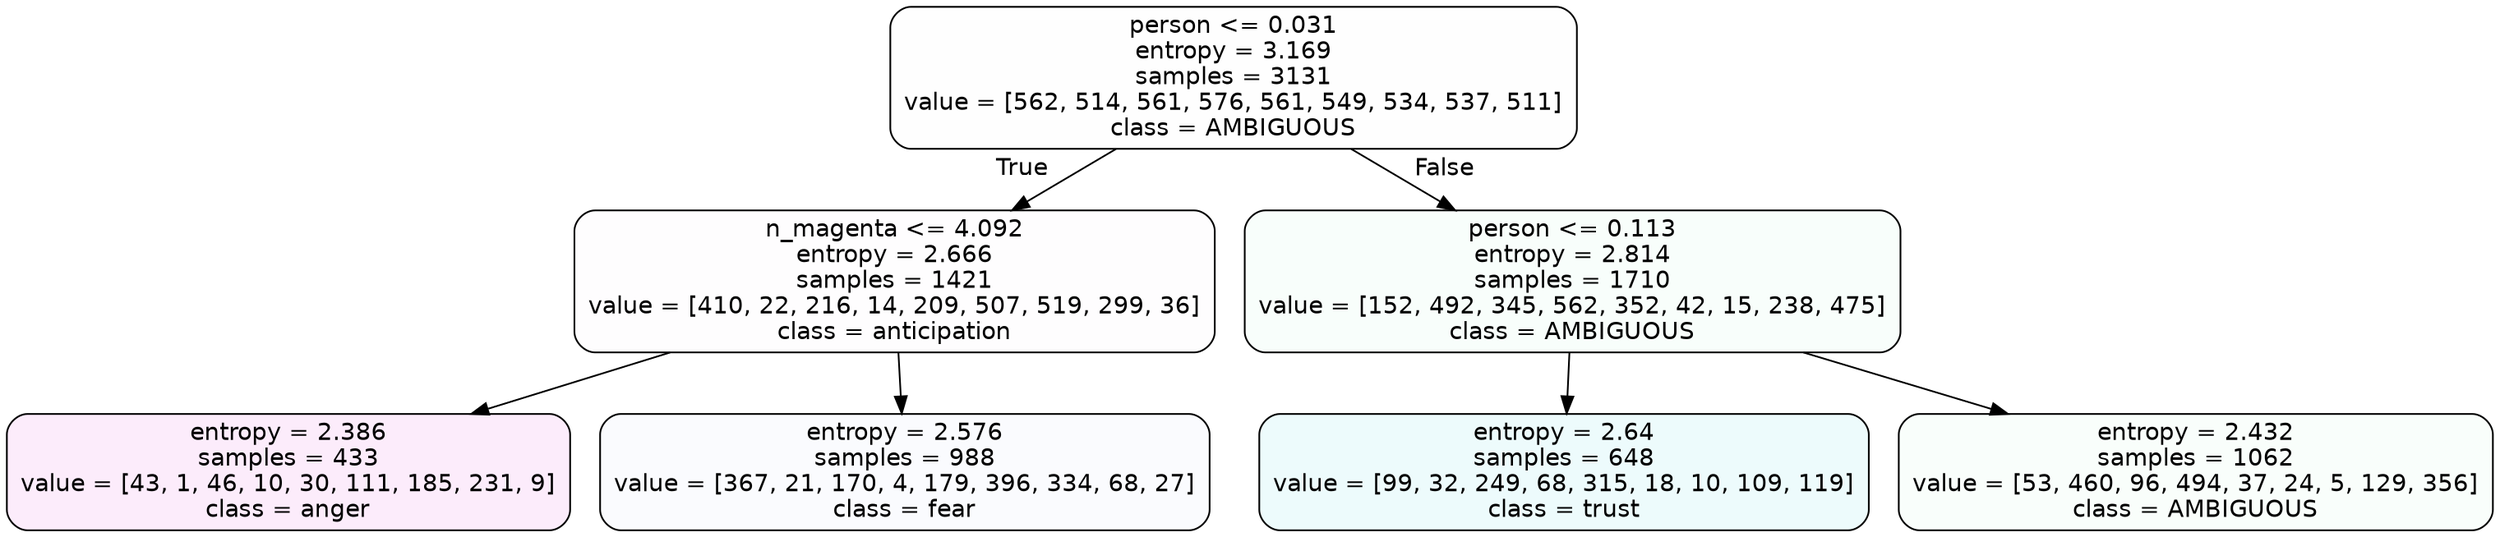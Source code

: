 digraph Tree {
node [shape=box, style="filled, rounded", color="black", fontname=helvetica] ;
edge [fontname=helvetica] ;
0 [label="person <= 0.031\nentropy = 3.169\nsamples = 3131\nvalue = [562, 514, 561, 576, 561, 549, 534, 537, 511]\nclass = AMBIGUOUS", fillcolor="#39e58101"] ;
1 [label="n_magenta <= 4.092\nentropy = 2.666\nsamples = 1421\nvalue = [410, 22, 216, 14, 209, 507, 519, 299, 36]\nclass = anticipation", fillcolor="#8139e502"] ;
0 -> 1 [labeldistance=2.5, labelangle=45, headlabel="True"] ;
2 [label="entropy = 2.386\nsamples = 433\nvalue = [43, 1, 46, 10, 30, 111, 185, 231, 9]\nclass = anger", fillcolor="#e539d718"] ;
1 -> 2 ;
3 [label="entropy = 2.576\nsamples = 988\nvalue = [367, 21, 170, 4, 179, 396, 334, 68, 27]\nclass = fear", fillcolor="#3964e506"] ;
1 -> 3 ;
4 [label="person <= 0.113\nentropy = 2.814\nsamples = 1710\nvalue = [152, 492, 345, 562, 352, 42, 15, 238, 475]\nclass = AMBIGUOUS", fillcolor="#39e58108"] ;
0 -> 4 [labeldistance=2.5, labelangle=-45, headlabel="False"] ;
5 [label="entropy = 2.64\nsamples = 648\nvalue = [99, 32, 249, 68, 315, 18, 10, 109, 119]\nclass = trust", fillcolor="#39d7e516"] ;
4 -> 5 ;
6 [label="entropy = 2.432\nsamples = 1062\nvalue = [53, 460, 96, 494, 37, 24, 5, 129, 356]\nclass = AMBIGUOUS", fillcolor="#39e58107"] ;
4 -> 6 ;
}